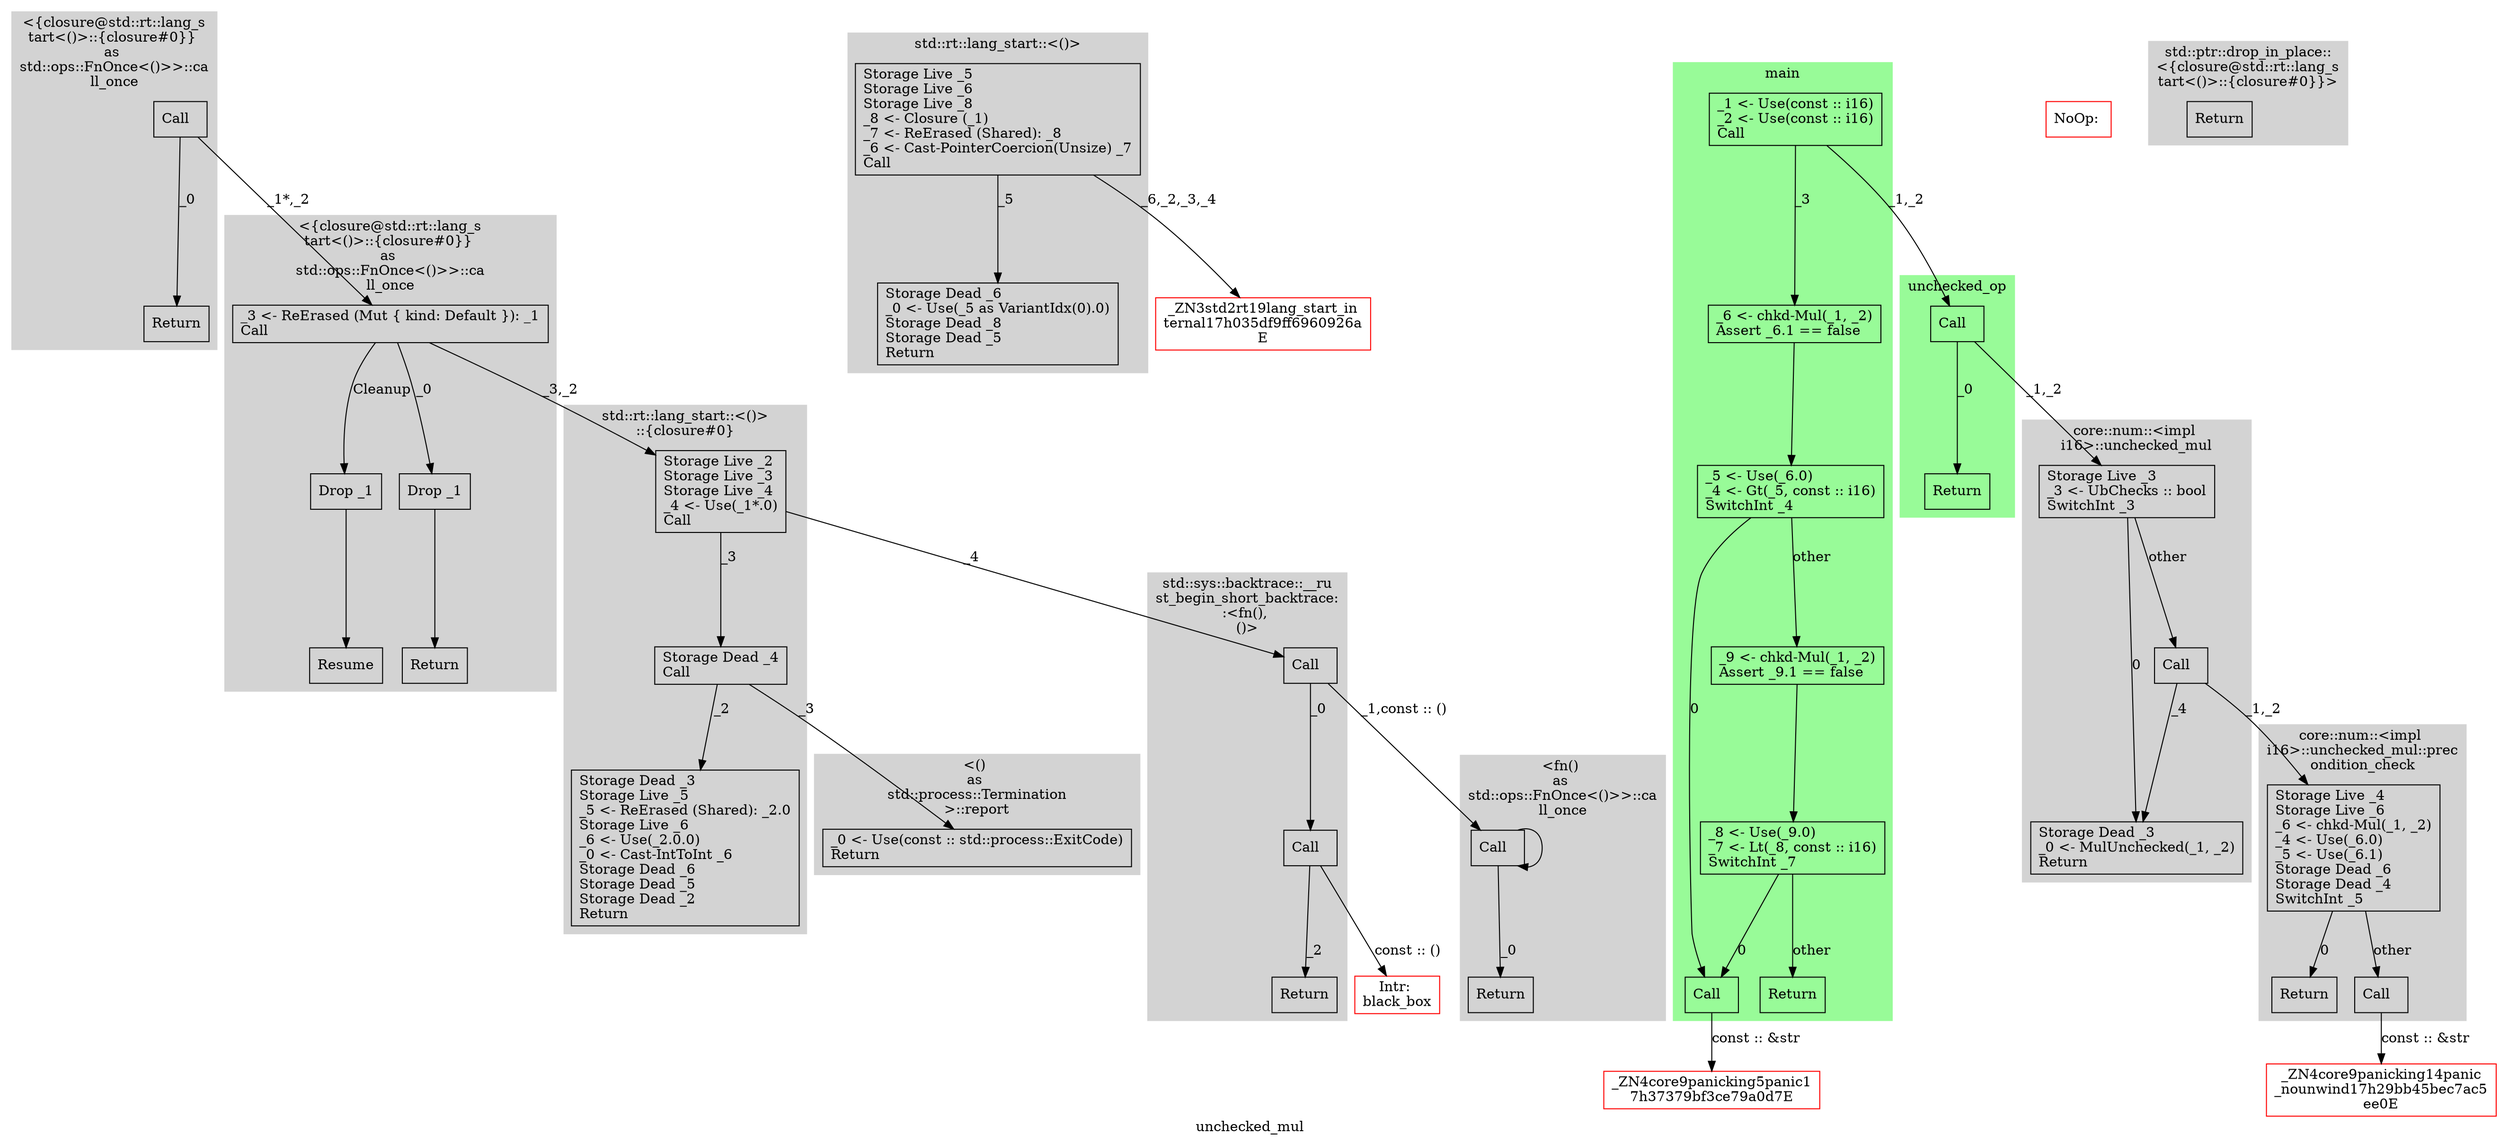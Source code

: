 digraph {
  label="unchecked_mul";
  node [shape=rectangle];
  X3c6542d96320ad67_0 [label="Intr: \nblack_box", color=red];
  X5eb86185c1cf8f06_0 [label="_ZN3std2rt19lang_start_in\nternal17h035df9ff6960926a\nE", color=red];
  Xa1fae2d2bbfd50ae_0 [label="_ZN4core9panicking14panic\n_nounwind17h29bb45bec7ac5\nee0E", color=red];
  X210a8e5fe9313c81_0 [label="_ZN4core9panicking5panic1\n7h37379bf3ce79a0d7E", color=red];
  X8b0ac2e54b9a91_0 [label="NoOp: ", color=red];
  subgraph cluster_0 {
    label="<fn() \nas \nstd::ops::FnOnce<()>>::ca\nll_once";
    style="filled";
    color=lightgray;
    X8f01db0e36395c71_0 -> X8f01db0e36395c71_1 [label="_0"];
    X8f01db0e36395c71_0 [label="Call\l"];
    X8f01db0e36395c71_1 [label="Return\l"];
  }
  X8f01db0e36395c71_0 -> X8f01db0e36395c71_0: _1 [label=""];
  subgraph cluster_1 {
    label="std::ptr::drop_in_place::\n<{closure@std::rt::lang_s\ntart<()>::{closure#0}}>";
    style="filled";
    color=lightgray;
    X9e222efa6b726605_0 [label="Return\l"];
  }
  subgraph cluster_2 {
    label="core::num::<impl \ni16>::unchecked_mul";
    style="filled";
    color=lightgray;
    Xeba6f5d5a379e29a_0 -> Xeba6f5d5a379e29a_2 [label="0"];
    Xeba6f5d5a379e29a_0 -> Xeba6f5d5a379e29a_1 [label="other"];
    Xeba6f5d5a379e29a_0 [label="Storage Live _3\l_3 <- UbChecks :: bool\lSwitchInt _3\l"];
    Xeba6f5d5a379e29a_1 -> Xeba6f5d5a379e29a_2 [label="_4"];
    Xeba6f5d5a379e29a_1 [label="Call\l"];
    Xeba6f5d5a379e29a_2 [label="Storage Dead _3\l_0 <- MulUnchecked(_1, _2)\lReturn\l"];
  }
  Xeba6f5d5a379e29a_1 -> X9b97bece994ebb51_0 [label="_1,_2"];
  subgraph cluster_3 {
    label="<() \nas \nstd::process::Termination\n>::report";
    style="filled";
    color=lightgray;
    X62f87ed0bcd6b426_0 [label="_0 <- Use(const :: std::process::ExitCode)\lReturn\l"];
  }
  subgraph cluster_4 {
    label="std::rt::lang_start::<()>\n::{closure#0}";
    style="filled";
    color=lightgray;
    X69af4523a03742d5_0 -> X69af4523a03742d5_1 [label="_3"];
    X69af4523a03742d5_0 [label="Storage Live _2\lStorage Live _3\lStorage Live _4\l_4 <- Use(_1*.0)\lCall\l"];
    X69af4523a03742d5_1 -> X69af4523a03742d5_2 [label="_2"];
    X69af4523a03742d5_1 [label="Storage Dead _4\lCall\l"];
    X69af4523a03742d5_2 [label="Storage Dead _3\lStorage Live _5\l_5 <- ReErased (Shared): _2.0\lStorage Live _6\l_6 <- Use(_2.0.0)\l_0 <- Cast-IntToInt _6\lStorage Dead _6\lStorage Dead _5\lStorage Dead _2\lReturn\l"];
  }
  X69af4523a03742d5_0 -> Xcb8fb0027af607b6_0 [label="_4"];
  X69af4523a03742d5_1 -> X62f87ed0bcd6b426_0 [label="_3"];
  subgraph cluster_5 {
    label="core::num::<impl \ni16>::unchecked_mul::prec\nondition_check";
    style="filled";
    color=lightgray;
    X9b97bece994ebb51_0 -> X9b97bece994ebb51_2 [label="0"];
    X9b97bece994ebb51_0 -> X9b97bece994ebb51_1 [label="other"];
    X9b97bece994ebb51_0 [label="Storage Live _4\lStorage Live _6\l_6 <- chkd-Mul(_1, _2)\l_4 <- Use(_6.0)\l_5 <- Use(_6.1)\lStorage Dead _6\lStorage Dead _4\lSwitchInt _5\l"];
    X9b97bece994ebb51_1 [label="Call\l"];
    X9b97bece994ebb51_2 [label="Return\l"];
  }
  X9b97bece994ebb51_1 -> Xa1fae2d2bbfd50ae_0 [label="const :: &str"];
  subgraph cluster_6 {
    label="std::rt::lang_start::<()>";
    style="filled";
    color=lightgray;
    X797ddd37b7ea3b5e_0 -> X797ddd37b7ea3b5e_1 [label="_5"];
    X797ddd37b7ea3b5e_0 [label="Storage Live _5\lStorage Live _6\lStorage Live _8\l_8 <- Closure (_1)\l_7 <- ReErased (Shared): _8\l_6 <- Cast-PointerCoercion(Unsize) _7\lCall\l"];
    X797ddd37b7ea3b5e_1 [label="Storage Dead _6\l_0 <- Use(_5 as VariantIdx(0).0)\lStorage Dead _8\lStorage Dead _5\lReturn\l"];
  }
  X797ddd37b7ea3b5e_0 -> X5eb86185c1cf8f06_0 [label="_6,_2,_3,_4"];
  subgraph cluster_7 {
    label="std::sys::backtrace::__ru\nst_begin_short_backtrace:\n:<fn(), \n()>";
    style="filled";
    color=lightgray;
    Xcb8fb0027af607b6_0 -> Xcb8fb0027af607b6_1 [label="_0"];
    Xcb8fb0027af607b6_0 [label="Call\l"];
    Xcb8fb0027af607b6_1 -> Xcb8fb0027af607b6_2 [label="_2"];
    Xcb8fb0027af607b6_1 [label="Call\l"];
    Xcb8fb0027af607b6_2 [label="Return\l"];
  }
  Xcb8fb0027af607b6_0 -> X8f01db0e36395c71_0 [label="_1,const :: ()"];
  Xcb8fb0027af607b6_1 -> X3c6542d96320ad67_0 [label="const :: ()"];
  subgraph cluster_8 {
    label="<{closure@std::rt::lang_s\ntart<()>::{closure#0}} \nas \nstd::ops::FnOnce<()>>::ca\nll_once";
    style="filled";
    color=lightgray;
    X201617fc87c04742_0 -> X201617fc87c04742_1 [label="_0"];
    X201617fc87c04742_0 [label="Call\l"];
    X201617fc87c04742_1 [label="Return\l"];
  }
  X201617fc87c04742_0 -> X86afcabc1ac42f91_0 [label="_1*,_2"];
  subgraph cluster_9 {
    label="main";
    style="filled";
    color=palegreen;
    Xe63d82c3b46f3acf_0 -> Xe63d82c3b46f3acf_1 [label="_3"];
    Xe63d82c3b46f3acf_0 [label="_1 <- Use(const :: i16)\l_2 <- Use(const :: i16)\lCall\l"];
    Xe63d82c3b46f3acf_1 -> Xe63d82c3b46f3acf_2;
    Xe63d82c3b46f3acf_1 [label="_6 <- chkd-Mul(_1, _2)\lAssert _6.1 == false\l"];
    Xe63d82c3b46f3acf_2 -> Xe63d82c3b46f3acf_6 [label="0"];
    Xe63d82c3b46f3acf_2 -> Xe63d82c3b46f3acf_3 [label="other"];
    Xe63d82c3b46f3acf_2 [label="_5 <- Use(_6.0)\l_4 <- Gt(_5, const :: i16)\lSwitchInt _4\l"];
    Xe63d82c3b46f3acf_3 -> Xe63d82c3b46f3acf_4;
    Xe63d82c3b46f3acf_3 [label="_9 <- chkd-Mul(_1, _2)\lAssert _9.1 == false\l"];
    Xe63d82c3b46f3acf_4 -> Xe63d82c3b46f3acf_6 [label="0"];
    Xe63d82c3b46f3acf_4 -> Xe63d82c3b46f3acf_5 [label="other"];
    Xe63d82c3b46f3acf_4 [label="_8 <- Use(_9.0)\l_7 <- Lt(_8, const :: i16)\lSwitchInt _7\l"];
    Xe63d82c3b46f3acf_5 [label="Return\l"];
    Xe63d82c3b46f3acf_6 [label="Call\l"];
  }
  Xe63d82c3b46f3acf_0 -> Xbe62f93610b866bf_0 [label="_1,_2"];
  Xe63d82c3b46f3acf_6 -> X210a8e5fe9313c81_0 [label="const :: &str"];
  subgraph cluster_10 {
    label="<{closure@std::rt::lang_s\ntart<()>::{closure#0}} \nas \nstd::ops::FnOnce<()>>::ca\nll_once";
    style="filled";
    color=lightgray;
    X86afcabc1ac42f91_0 -> X86afcabc1ac42f91_3 [label="Cleanup"];
    X86afcabc1ac42f91_0 -> X86afcabc1ac42f91_1 [label="_0"];
    X86afcabc1ac42f91_0 [label="_3 <- ReErased (Mut { kind: Default }): _1\lCall\l"];
    X86afcabc1ac42f91_1 -> X86afcabc1ac42f91_2;
    X86afcabc1ac42f91_1 [label="Drop _1\l"];
    X86afcabc1ac42f91_2 [label="Return\l"];
    X86afcabc1ac42f91_3 -> X86afcabc1ac42f91_4;
    X86afcabc1ac42f91_3 [label="Drop _1\l"];
    X86afcabc1ac42f91_4 [label="Resume\l"];
  }
  X86afcabc1ac42f91_0 -> X69af4523a03742d5_0 [label="_3,_2"];
  subgraph cluster_11 {
    label="unchecked_op";
    style="filled";
    color=palegreen;
    Xbe62f93610b866bf_0 -> Xbe62f93610b866bf_1 [label="_0"];
    Xbe62f93610b866bf_0 [label="Call\l"];
    Xbe62f93610b866bf_1 [label="Return\l"];
  }
  Xbe62f93610b866bf_0 -> Xeba6f5d5a379e29a_0 [label="_1,_2"];
}
